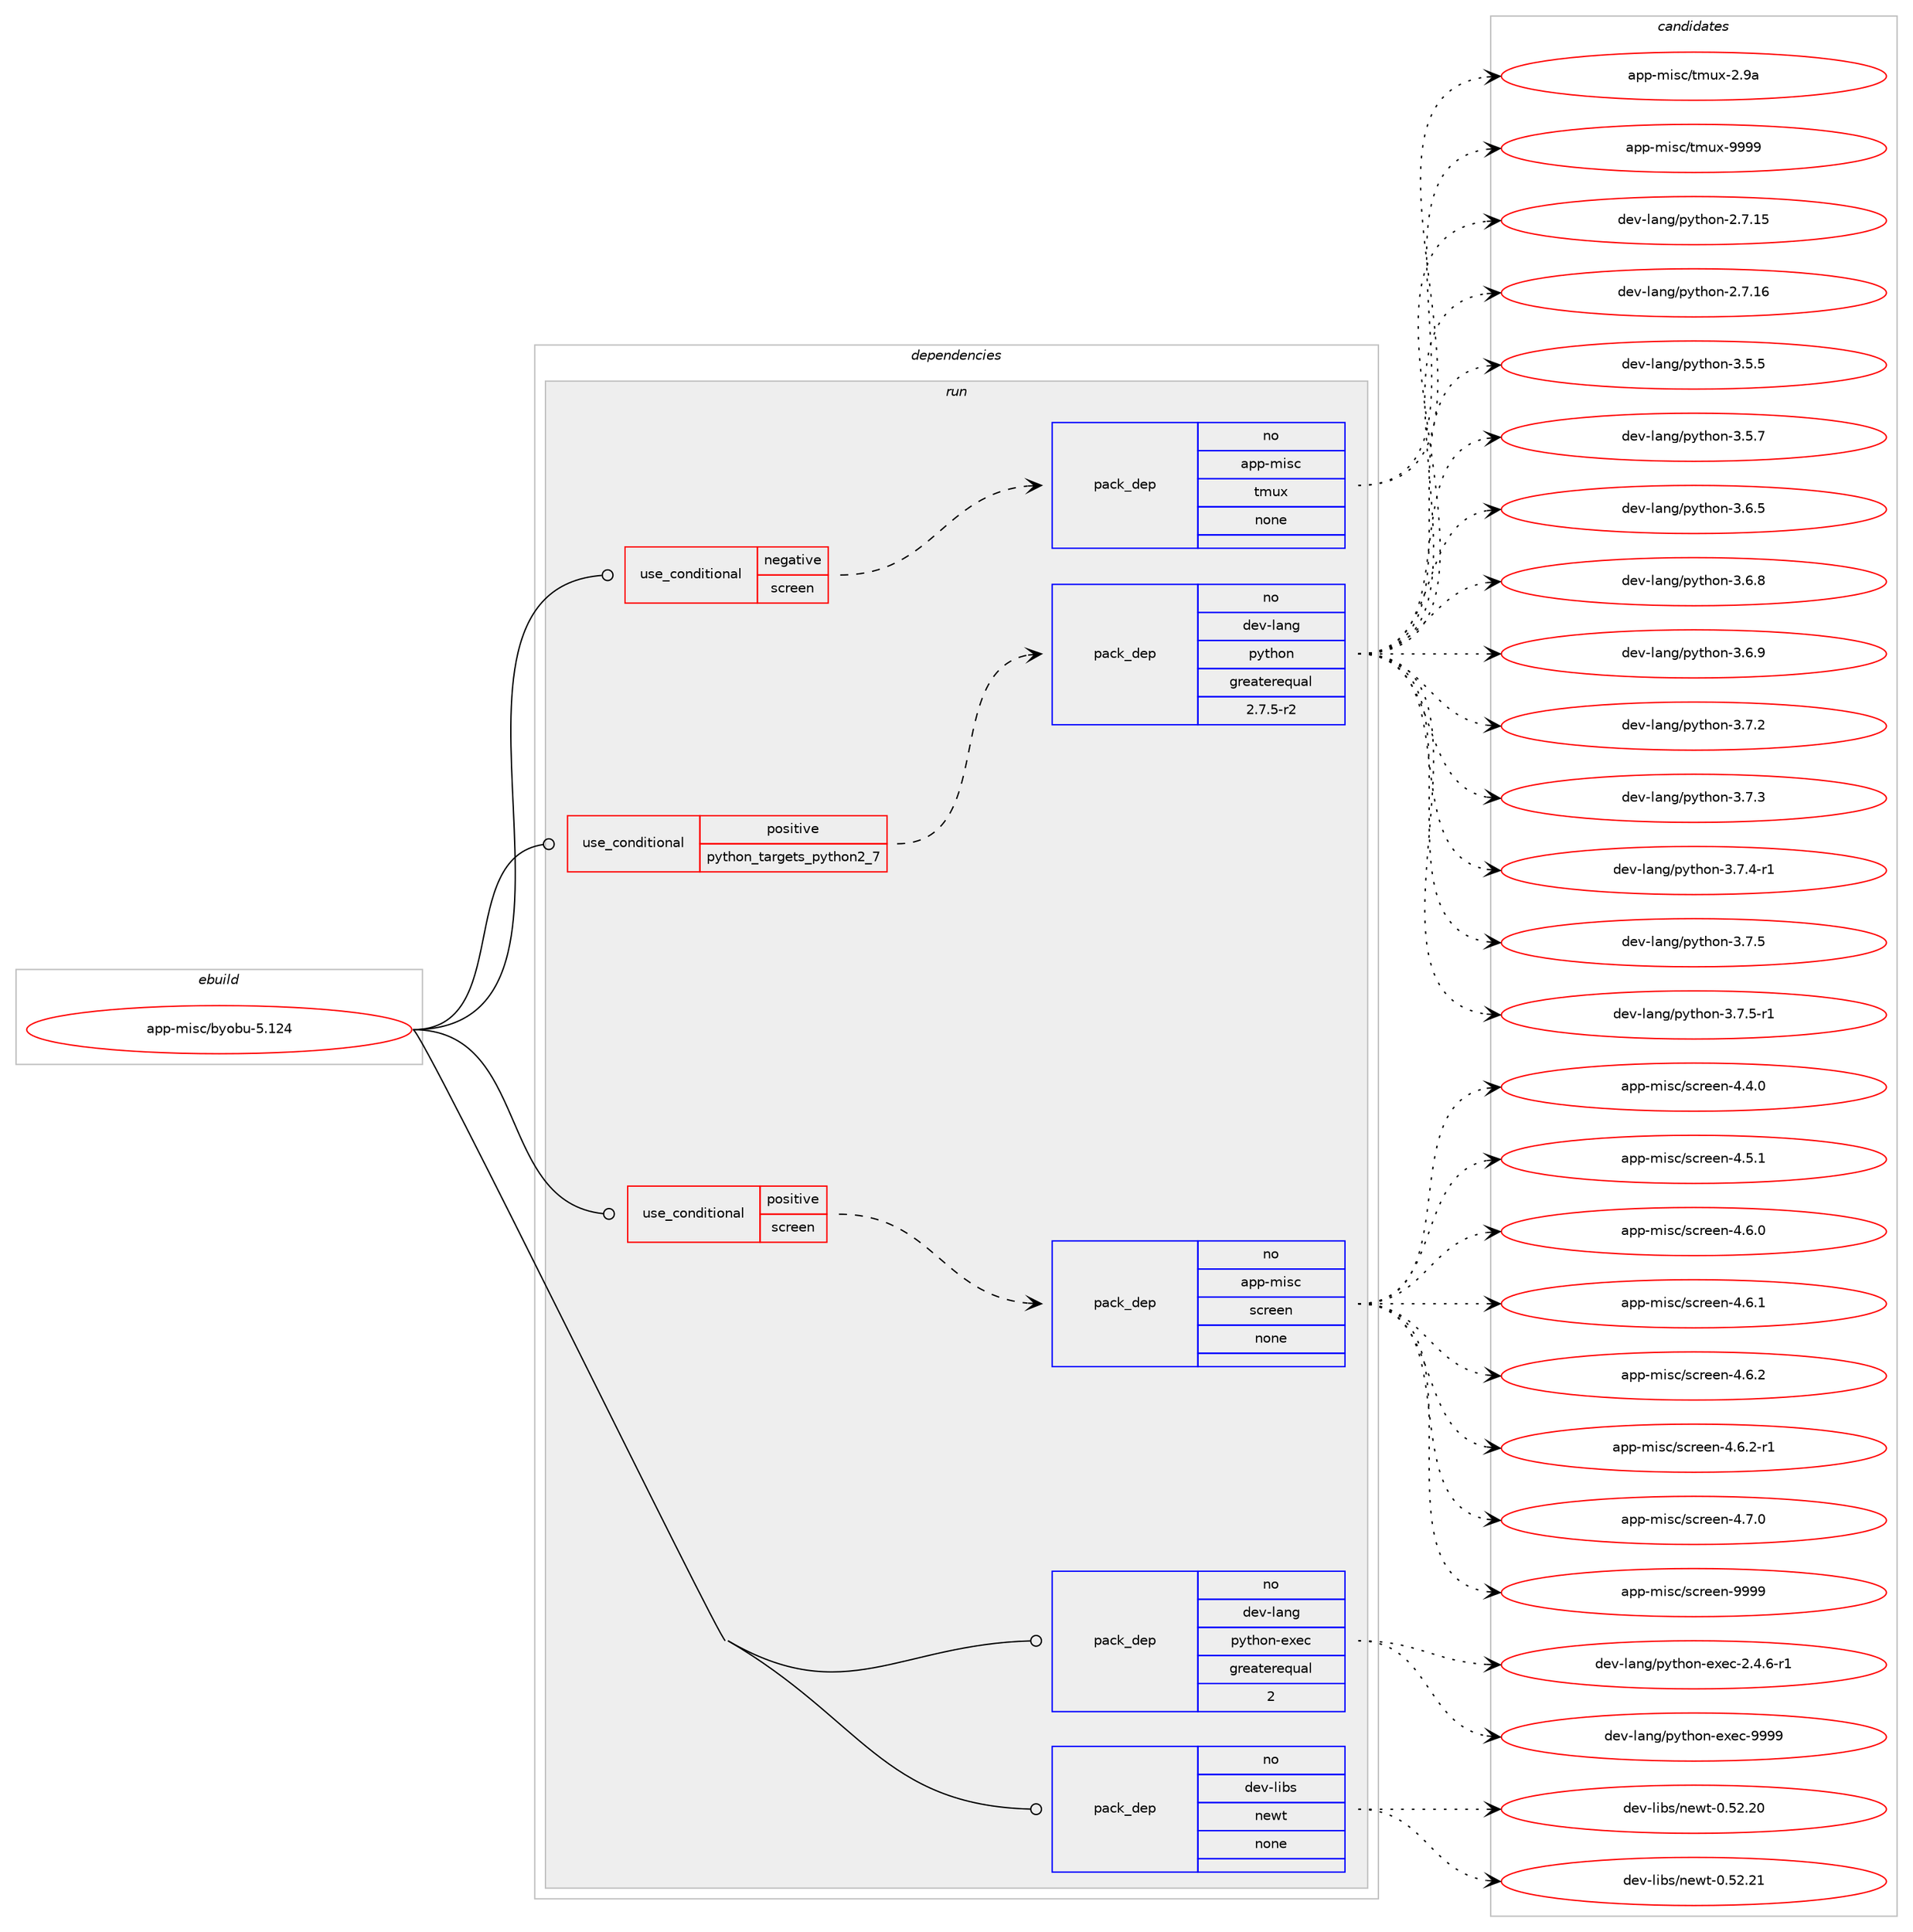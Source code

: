digraph prolog {

# *************
# Graph options
# *************

newrank=true;
concentrate=true;
compound=true;
graph [rankdir=LR,fontname=Helvetica,fontsize=10,ranksep=1.5];#, ranksep=2.5, nodesep=0.2];
edge  [arrowhead=vee];
node  [fontname=Helvetica,fontsize=10];

# **********
# The ebuild
# **********

subgraph cluster_leftcol {
color=gray;
rank=same;
label=<<i>ebuild</i>>;
id [label="app-misc/byobu-5.124", color=red, width=4, href="../app-misc/byobu-5.124.svg"];
}

# ****************
# The dependencies
# ****************

subgraph cluster_midcol {
color=gray;
label=<<i>dependencies</i>>;
subgraph cluster_compile {
fillcolor="#eeeeee";
style=filled;
label=<<i>compile</i>>;
}
subgraph cluster_compileandrun {
fillcolor="#eeeeee";
style=filled;
label=<<i>compile and run</i>>;
}
subgraph cluster_run {
fillcolor="#eeeeee";
style=filled;
label=<<i>run</i>>;
subgraph cond118904 {
dependency497825 [label=<<TABLE BORDER="0" CELLBORDER="1" CELLSPACING="0" CELLPADDING="4"><TR><TD ROWSPAN="3" CELLPADDING="10">use_conditional</TD></TR><TR><TD>negative</TD></TR><TR><TD>screen</TD></TR></TABLE>>, shape=none, color=red];
subgraph pack369939 {
dependency497826 [label=<<TABLE BORDER="0" CELLBORDER="1" CELLSPACING="0" CELLPADDING="4" WIDTH="220"><TR><TD ROWSPAN="6" CELLPADDING="30">pack_dep</TD></TR><TR><TD WIDTH="110">no</TD></TR><TR><TD>app-misc</TD></TR><TR><TD>tmux</TD></TR><TR><TD>none</TD></TR><TR><TD></TD></TR></TABLE>>, shape=none, color=blue];
}
dependency497825:e -> dependency497826:w [weight=20,style="dashed",arrowhead="vee"];
}
id:e -> dependency497825:w [weight=20,style="solid",arrowhead="odot"];
subgraph cond118905 {
dependency497827 [label=<<TABLE BORDER="0" CELLBORDER="1" CELLSPACING="0" CELLPADDING="4"><TR><TD ROWSPAN="3" CELLPADDING="10">use_conditional</TD></TR><TR><TD>positive</TD></TR><TR><TD>python_targets_python2_7</TD></TR></TABLE>>, shape=none, color=red];
subgraph pack369940 {
dependency497828 [label=<<TABLE BORDER="0" CELLBORDER="1" CELLSPACING="0" CELLPADDING="4" WIDTH="220"><TR><TD ROWSPAN="6" CELLPADDING="30">pack_dep</TD></TR><TR><TD WIDTH="110">no</TD></TR><TR><TD>dev-lang</TD></TR><TR><TD>python</TD></TR><TR><TD>greaterequal</TD></TR><TR><TD>2.7.5-r2</TD></TR></TABLE>>, shape=none, color=blue];
}
dependency497827:e -> dependency497828:w [weight=20,style="dashed",arrowhead="vee"];
}
id:e -> dependency497827:w [weight=20,style="solid",arrowhead="odot"];
subgraph cond118906 {
dependency497829 [label=<<TABLE BORDER="0" CELLBORDER="1" CELLSPACING="0" CELLPADDING="4"><TR><TD ROWSPAN="3" CELLPADDING="10">use_conditional</TD></TR><TR><TD>positive</TD></TR><TR><TD>screen</TD></TR></TABLE>>, shape=none, color=red];
subgraph pack369941 {
dependency497830 [label=<<TABLE BORDER="0" CELLBORDER="1" CELLSPACING="0" CELLPADDING="4" WIDTH="220"><TR><TD ROWSPAN="6" CELLPADDING="30">pack_dep</TD></TR><TR><TD WIDTH="110">no</TD></TR><TR><TD>app-misc</TD></TR><TR><TD>screen</TD></TR><TR><TD>none</TD></TR><TR><TD></TD></TR></TABLE>>, shape=none, color=blue];
}
dependency497829:e -> dependency497830:w [weight=20,style="dashed",arrowhead="vee"];
}
id:e -> dependency497829:w [weight=20,style="solid",arrowhead="odot"];
subgraph pack369942 {
dependency497831 [label=<<TABLE BORDER="0" CELLBORDER="1" CELLSPACING="0" CELLPADDING="4" WIDTH="220"><TR><TD ROWSPAN="6" CELLPADDING="30">pack_dep</TD></TR><TR><TD WIDTH="110">no</TD></TR><TR><TD>dev-lang</TD></TR><TR><TD>python-exec</TD></TR><TR><TD>greaterequal</TD></TR><TR><TD>2</TD></TR></TABLE>>, shape=none, color=blue];
}
id:e -> dependency497831:w [weight=20,style="solid",arrowhead="odot"];
subgraph pack369943 {
dependency497832 [label=<<TABLE BORDER="0" CELLBORDER="1" CELLSPACING="0" CELLPADDING="4" WIDTH="220"><TR><TD ROWSPAN="6" CELLPADDING="30">pack_dep</TD></TR><TR><TD WIDTH="110">no</TD></TR><TR><TD>dev-libs</TD></TR><TR><TD>newt</TD></TR><TR><TD>none</TD></TR><TR><TD></TD></TR></TABLE>>, shape=none, color=blue];
}
id:e -> dependency497832:w [weight=20,style="solid",arrowhead="odot"];
}
}

# **************
# The candidates
# **************

subgraph cluster_choices {
rank=same;
color=gray;
label=<<i>candidates</i>>;

subgraph choice369939 {
color=black;
nodesep=1;
choice971121124510910511599471161091171204550465797 [label="app-misc/tmux-2.9a", color=red, width=4,href="../app-misc/tmux-2.9a.svg"];
choice971121124510910511599471161091171204557575757 [label="app-misc/tmux-9999", color=red, width=4,href="../app-misc/tmux-9999.svg"];
dependency497826:e -> choice971121124510910511599471161091171204550465797:w [style=dotted,weight="100"];
dependency497826:e -> choice971121124510910511599471161091171204557575757:w [style=dotted,weight="100"];
}
subgraph choice369940 {
color=black;
nodesep=1;
choice10010111845108971101034711212111610411111045504655464953 [label="dev-lang/python-2.7.15", color=red, width=4,href="../dev-lang/python-2.7.15.svg"];
choice10010111845108971101034711212111610411111045504655464954 [label="dev-lang/python-2.7.16", color=red, width=4,href="../dev-lang/python-2.7.16.svg"];
choice100101118451089711010347112121116104111110455146534653 [label="dev-lang/python-3.5.5", color=red, width=4,href="../dev-lang/python-3.5.5.svg"];
choice100101118451089711010347112121116104111110455146534655 [label="dev-lang/python-3.5.7", color=red, width=4,href="../dev-lang/python-3.5.7.svg"];
choice100101118451089711010347112121116104111110455146544653 [label="dev-lang/python-3.6.5", color=red, width=4,href="../dev-lang/python-3.6.5.svg"];
choice100101118451089711010347112121116104111110455146544656 [label="dev-lang/python-3.6.8", color=red, width=4,href="../dev-lang/python-3.6.8.svg"];
choice100101118451089711010347112121116104111110455146544657 [label="dev-lang/python-3.6.9", color=red, width=4,href="../dev-lang/python-3.6.9.svg"];
choice100101118451089711010347112121116104111110455146554650 [label="dev-lang/python-3.7.2", color=red, width=4,href="../dev-lang/python-3.7.2.svg"];
choice100101118451089711010347112121116104111110455146554651 [label="dev-lang/python-3.7.3", color=red, width=4,href="../dev-lang/python-3.7.3.svg"];
choice1001011184510897110103471121211161041111104551465546524511449 [label="dev-lang/python-3.7.4-r1", color=red, width=4,href="../dev-lang/python-3.7.4-r1.svg"];
choice100101118451089711010347112121116104111110455146554653 [label="dev-lang/python-3.7.5", color=red, width=4,href="../dev-lang/python-3.7.5.svg"];
choice1001011184510897110103471121211161041111104551465546534511449 [label="dev-lang/python-3.7.5-r1", color=red, width=4,href="../dev-lang/python-3.7.5-r1.svg"];
dependency497828:e -> choice10010111845108971101034711212111610411111045504655464953:w [style=dotted,weight="100"];
dependency497828:e -> choice10010111845108971101034711212111610411111045504655464954:w [style=dotted,weight="100"];
dependency497828:e -> choice100101118451089711010347112121116104111110455146534653:w [style=dotted,weight="100"];
dependency497828:e -> choice100101118451089711010347112121116104111110455146534655:w [style=dotted,weight="100"];
dependency497828:e -> choice100101118451089711010347112121116104111110455146544653:w [style=dotted,weight="100"];
dependency497828:e -> choice100101118451089711010347112121116104111110455146544656:w [style=dotted,weight="100"];
dependency497828:e -> choice100101118451089711010347112121116104111110455146544657:w [style=dotted,weight="100"];
dependency497828:e -> choice100101118451089711010347112121116104111110455146554650:w [style=dotted,weight="100"];
dependency497828:e -> choice100101118451089711010347112121116104111110455146554651:w [style=dotted,weight="100"];
dependency497828:e -> choice1001011184510897110103471121211161041111104551465546524511449:w [style=dotted,weight="100"];
dependency497828:e -> choice100101118451089711010347112121116104111110455146554653:w [style=dotted,weight="100"];
dependency497828:e -> choice1001011184510897110103471121211161041111104551465546534511449:w [style=dotted,weight="100"];
}
subgraph choice369941 {
color=black;
nodesep=1;
choice9711211245109105115994711599114101101110455246524648 [label="app-misc/screen-4.4.0", color=red, width=4,href="../app-misc/screen-4.4.0.svg"];
choice9711211245109105115994711599114101101110455246534649 [label="app-misc/screen-4.5.1", color=red, width=4,href="../app-misc/screen-4.5.1.svg"];
choice9711211245109105115994711599114101101110455246544648 [label="app-misc/screen-4.6.0", color=red, width=4,href="../app-misc/screen-4.6.0.svg"];
choice9711211245109105115994711599114101101110455246544649 [label="app-misc/screen-4.6.1", color=red, width=4,href="../app-misc/screen-4.6.1.svg"];
choice9711211245109105115994711599114101101110455246544650 [label="app-misc/screen-4.6.2", color=red, width=4,href="../app-misc/screen-4.6.2.svg"];
choice97112112451091051159947115991141011011104552465446504511449 [label="app-misc/screen-4.6.2-r1", color=red, width=4,href="../app-misc/screen-4.6.2-r1.svg"];
choice9711211245109105115994711599114101101110455246554648 [label="app-misc/screen-4.7.0", color=red, width=4,href="../app-misc/screen-4.7.0.svg"];
choice97112112451091051159947115991141011011104557575757 [label="app-misc/screen-9999", color=red, width=4,href="../app-misc/screen-9999.svg"];
dependency497830:e -> choice9711211245109105115994711599114101101110455246524648:w [style=dotted,weight="100"];
dependency497830:e -> choice9711211245109105115994711599114101101110455246534649:w [style=dotted,weight="100"];
dependency497830:e -> choice9711211245109105115994711599114101101110455246544648:w [style=dotted,weight="100"];
dependency497830:e -> choice9711211245109105115994711599114101101110455246544649:w [style=dotted,weight="100"];
dependency497830:e -> choice9711211245109105115994711599114101101110455246544650:w [style=dotted,weight="100"];
dependency497830:e -> choice97112112451091051159947115991141011011104552465446504511449:w [style=dotted,weight="100"];
dependency497830:e -> choice9711211245109105115994711599114101101110455246554648:w [style=dotted,weight="100"];
dependency497830:e -> choice97112112451091051159947115991141011011104557575757:w [style=dotted,weight="100"];
}
subgraph choice369942 {
color=black;
nodesep=1;
choice10010111845108971101034711212111610411111045101120101994550465246544511449 [label="dev-lang/python-exec-2.4.6-r1", color=red, width=4,href="../dev-lang/python-exec-2.4.6-r1.svg"];
choice10010111845108971101034711212111610411111045101120101994557575757 [label="dev-lang/python-exec-9999", color=red, width=4,href="../dev-lang/python-exec-9999.svg"];
dependency497831:e -> choice10010111845108971101034711212111610411111045101120101994550465246544511449:w [style=dotted,weight="100"];
dependency497831:e -> choice10010111845108971101034711212111610411111045101120101994557575757:w [style=dotted,weight="100"];
}
subgraph choice369943 {
color=black;
nodesep=1;
choice1001011184510810598115471101011191164548465350465048 [label="dev-libs/newt-0.52.20", color=red, width=4,href="../dev-libs/newt-0.52.20.svg"];
choice1001011184510810598115471101011191164548465350465049 [label="dev-libs/newt-0.52.21", color=red, width=4,href="../dev-libs/newt-0.52.21.svg"];
dependency497832:e -> choice1001011184510810598115471101011191164548465350465048:w [style=dotted,weight="100"];
dependency497832:e -> choice1001011184510810598115471101011191164548465350465049:w [style=dotted,weight="100"];
}
}

}
